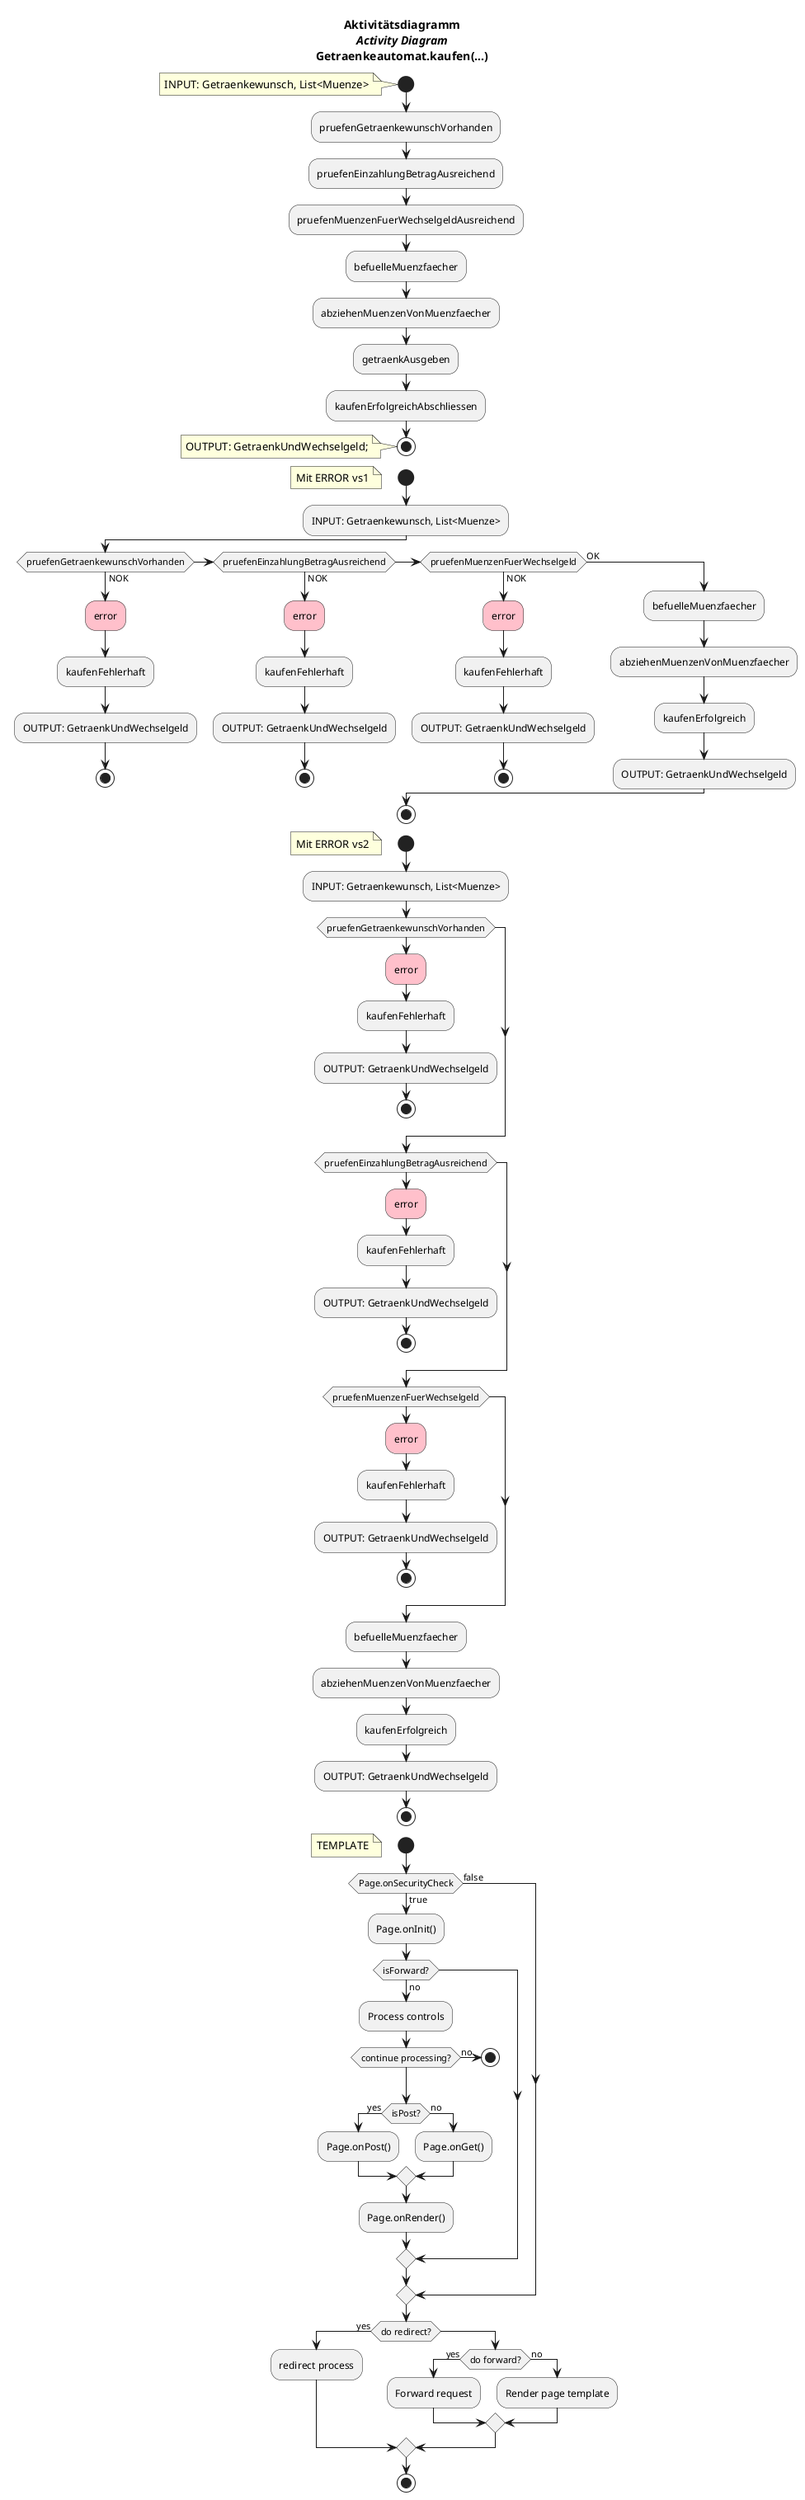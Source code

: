 @startuml
'https://plantuml.com/de/activity-diagram-legacy
'https://plantuml.com/activity-diagram-beta

title
 Aktivitätsdiagramm
 <i>Activity Diagram</i>
 Getraenkeautomat.kaufen(...)
end title

'======================================

start
note left: INPUT: Getraenkewunsch, List<Muenze>
:pruefenGetraenkewunschVorhanden;
:pruefenEinzahlungBetragAusreichend;
:pruefenMuenzenFuerWechselgeldAusreichend;
:befuelleMuenzfaecher;
:abziehenMuenzenVonMuenzfaecher;
:getraenkAusgeben;
:kaufenErfolgreichAbschliessen;

stop
note left: OUTPUT: GetraenkUndWechselgeld;

'======================================

start
floating note left: Mit ERROR vs1
:INPUT: Getraenkewunsch, List<Muenze>;
if (pruefenGetraenkewunschVorhanden) then (NOK)
#pink:error;
:kaufenFehlerhaft;
:OUTPUT: GetraenkUndWechselgeld;
stop

elseif (pruefenEinzahlungBetragAusreichend) then (NOK)
#pink:error;
:kaufenFehlerhaft;
:OUTPUT: GetraenkUndWechselgeld;
stop

elseif (pruefenMuenzenFuerWechselgeld) then (NOK)
#pink:error;
:kaufenFehlerhaft;
:OUTPUT: GetraenkUndWechselgeld;
stop

else (OK)
:befuelleMuenzfaecher;
:abziehenMuenzenVonMuenzfaecher;
:kaufenErfolgreich;
:OUTPUT: GetraenkUndWechselgeld;
endif
stop


'======================================

start
floating note left: Mit ERROR vs2
:INPUT: Getraenkewunsch, List<Muenze>;

if (pruefenGetraenkewunschVorhanden) then
#pink:error;
:kaufenFehlerhaft;
:OUTPUT: GetraenkUndWechselgeld;
stop
endif

if (pruefenEinzahlungBetragAusreichend) then
#pink:error;
:kaufenFehlerhaft;
:OUTPUT: GetraenkUndWechselgeld;
stop
endif

if (pruefenMuenzenFuerWechselgeld) then
#pink:error;
:kaufenFehlerhaft;
:OUTPUT: GetraenkUndWechselgeld;
stop
endif

:befuelleMuenzfaecher;
:abziehenMuenzenVonMuenzfaecher;
:kaufenErfolgreich;
:OUTPUT: GetraenkUndWechselgeld;
stop


'======================================

start
floating note left: TEMPLATE

if (Page.onSecurityCheck) then (true)
  :Page.onInit();
  if (isForward?) then (no)
    :Process controls;
    if (continue processing?) then (no)
      stop
    endif

    if (isPost?) then (yes)
      :Page.onPost();
    else (no)
      :Page.onGet();
    endif
    :Page.onRender();
  endif
else (false)
endif

if (do redirect?) then (yes)
  :redirect process;
else
  if (do forward?) then (yes)
    :Forward request;
  else (no)
    :Render page template;
  endif
endif

stop

@enduml